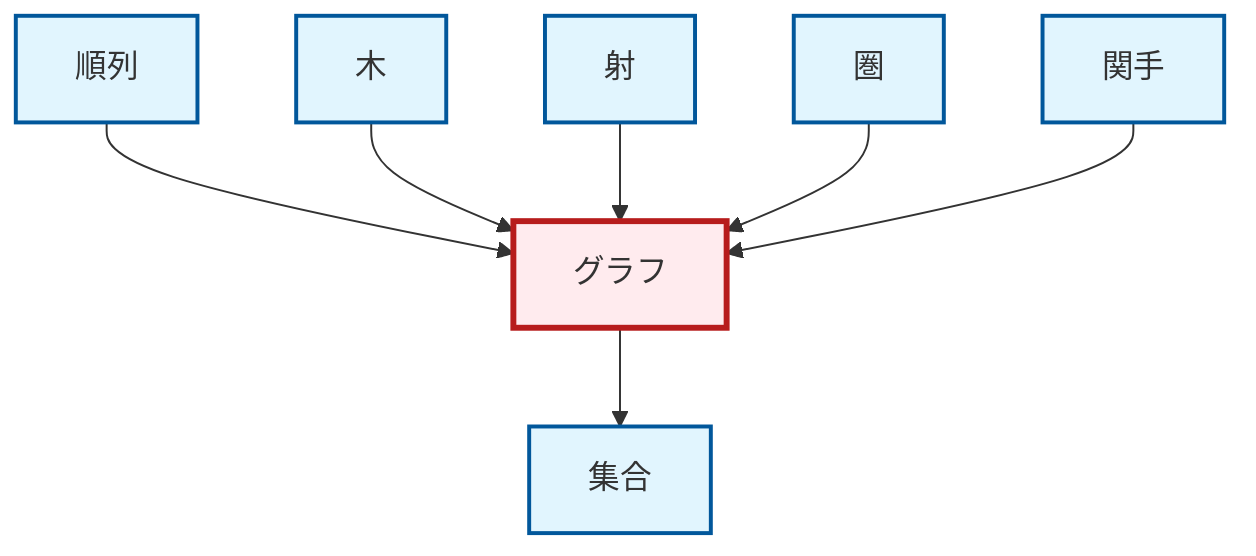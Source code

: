 graph TD
    classDef definition fill:#e1f5fe,stroke:#01579b,stroke-width:2px
    classDef theorem fill:#f3e5f5,stroke:#4a148c,stroke-width:2px
    classDef axiom fill:#fff3e0,stroke:#e65100,stroke-width:2px
    classDef example fill:#e8f5e9,stroke:#1b5e20,stroke-width:2px
    classDef current fill:#ffebee,stroke:#b71c1c,stroke-width:3px
    def-set["集合"]:::definition
    def-permutation["順列"]:::definition
    def-morphism["射"]:::definition
    def-category["圏"]:::definition
    def-tree["木"]:::definition
    def-functor["関手"]:::definition
    def-graph["グラフ"]:::definition
    def-permutation --> def-graph
    def-tree --> def-graph
    def-morphism --> def-graph
    def-graph --> def-set
    def-category --> def-graph
    def-functor --> def-graph
    class def-graph current